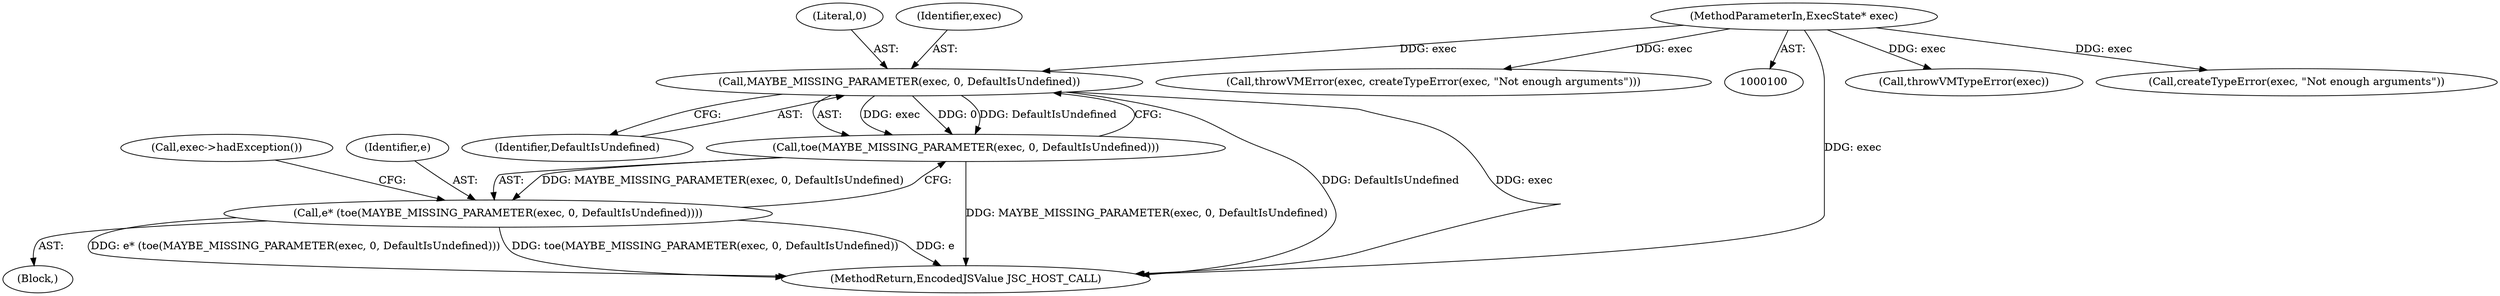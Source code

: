 digraph "0_Chrome_b944f670bb7a8a919daac497a4ea0536c954c201_29@pointer" {
"1000140" [label="(Call,MAYBE_MISSING_PARAMETER(exec, 0, DefaultIsUndefined))"];
"1000101" [label="(MethodParameterIn,ExecState* exec)"];
"1000139" [label="(Call,toe(MAYBE_MISSING_PARAMETER(exec, 0, DefaultIsUndefined)))"];
"1000137" [label="(Call,e* (toe(MAYBE_MISSING_PARAMETER(exec, 0, DefaultIsUndefined))))"];
"1000145" [label="(Call,exec->hadException())"];
"1000139" [label="(Call,toe(MAYBE_MISSING_PARAMETER(exec, 0, DefaultIsUndefined)))"];
"1000153" [label="(MethodReturn,EncodedJSValue JSC_HOST_CALL)"];
"1000142" [label="(Literal,0)"];
"1000141" [label="(Identifier,exec)"];
"1000113" [label="(Call,throwVMTypeError(exec))"];
"1000143" [label="(Identifier,DefaultIsUndefined)"];
"1000134" [label="(Call,createTypeError(exec, \"Not enough arguments\"))"];
"1000137" [label="(Call,e* (toe(MAYBE_MISSING_PARAMETER(exec, 0, DefaultIsUndefined))))"];
"1000102" [label="(Block,)"];
"1000138" [label="(Identifier,e)"];
"1000101" [label="(MethodParameterIn,ExecState* exec)"];
"1000140" [label="(Call,MAYBE_MISSING_PARAMETER(exec, 0, DefaultIsUndefined))"];
"1000132" [label="(Call,throwVMError(exec, createTypeError(exec, \"Not enough arguments\")))"];
"1000140" -> "1000139"  [label="AST: "];
"1000140" -> "1000143"  [label="CFG: "];
"1000141" -> "1000140"  [label="AST: "];
"1000142" -> "1000140"  [label="AST: "];
"1000143" -> "1000140"  [label="AST: "];
"1000139" -> "1000140"  [label="CFG: "];
"1000140" -> "1000153"  [label="DDG: exec"];
"1000140" -> "1000153"  [label="DDG: DefaultIsUndefined"];
"1000140" -> "1000139"  [label="DDG: exec"];
"1000140" -> "1000139"  [label="DDG: 0"];
"1000140" -> "1000139"  [label="DDG: DefaultIsUndefined"];
"1000101" -> "1000140"  [label="DDG: exec"];
"1000101" -> "1000100"  [label="AST: "];
"1000101" -> "1000153"  [label="DDG: exec"];
"1000101" -> "1000113"  [label="DDG: exec"];
"1000101" -> "1000132"  [label="DDG: exec"];
"1000101" -> "1000134"  [label="DDG: exec"];
"1000139" -> "1000137"  [label="AST: "];
"1000137" -> "1000139"  [label="CFG: "];
"1000139" -> "1000153"  [label="DDG: MAYBE_MISSING_PARAMETER(exec, 0, DefaultIsUndefined)"];
"1000139" -> "1000137"  [label="DDG: MAYBE_MISSING_PARAMETER(exec, 0, DefaultIsUndefined)"];
"1000137" -> "1000102"  [label="AST: "];
"1000138" -> "1000137"  [label="AST: "];
"1000145" -> "1000137"  [label="CFG: "];
"1000137" -> "1000153"  [label="DDG: toe(MAYBE_MISSING_PARAMETER(exec, 0, DefaultIsUndefined))"];
"1000137" -> "1000153"  [label="DDG: e"];
"1000137" -> "1000153"  [label="DDG: e* (toe(MAYBE_MISSING_PARAMETER(exec, 0, DefaultIsUndefined)))"];
}
